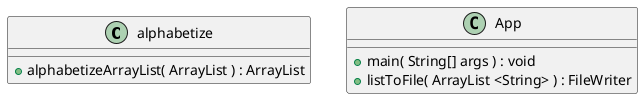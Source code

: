 @startuml
'https://plantuml.com/class-diagram

class alphabetize {
+alphabetizeArrayList( ArrayList ) : ArrayList
}
class App {
+main( String[] args ) : void
+listToFile( ArrayList <String> ) : FileWriter
}

@enduml